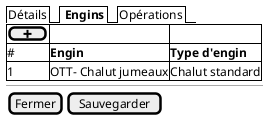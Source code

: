 @startsalt
{

  {/  Détails | <b> Engins | Opérations  }


	{#
      [ <&plus> ] |  .              | .
      # | <b>Engin     | <b>Type d'engin
      1 | OTT- Chalut jumeaux                | Chalut standard
    }

  --

  {
    [Fermer] | [Sauvegarder]
  }
}
@endsalt
